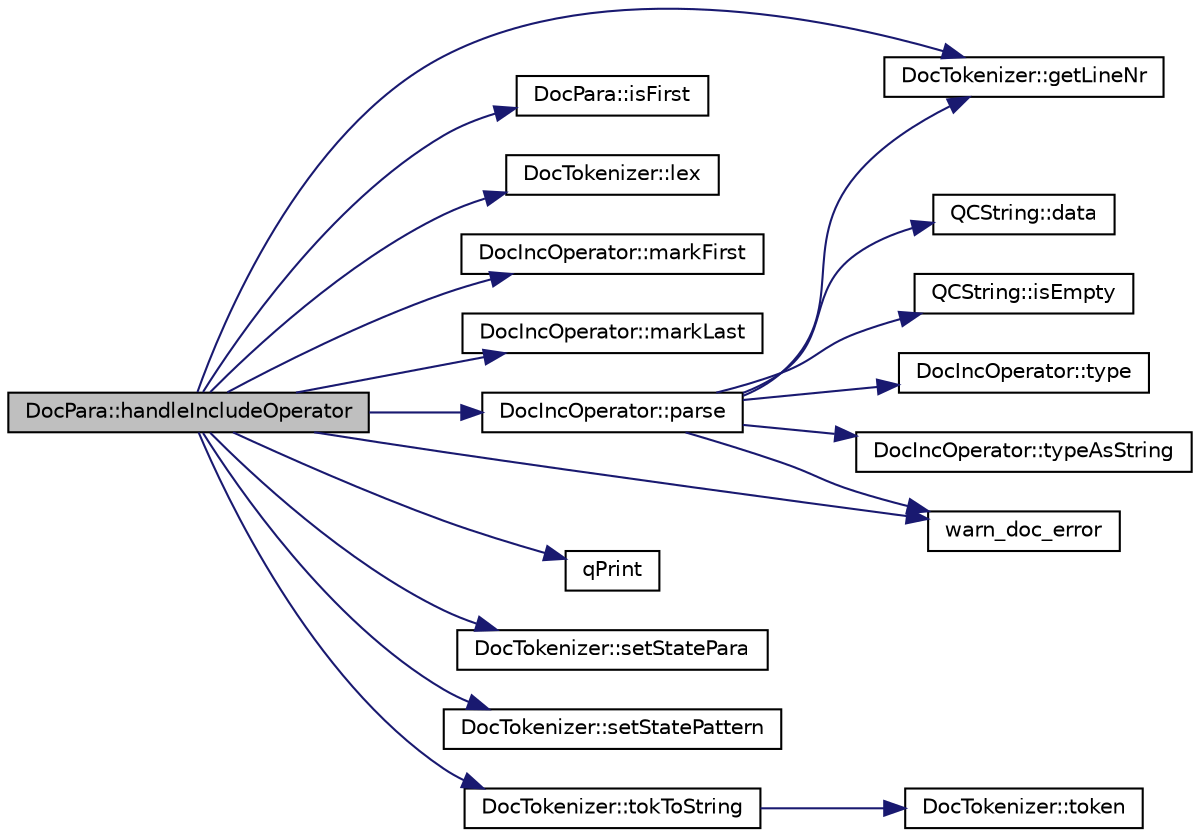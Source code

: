 digraph "DocPara::handleIncludeOperator"
{
 // LATEX_PDF_SIZE
  edge [fontname="Helvetica",fontsize="10",labelfontname="Helvetica",labelfontsize="10"];
  node [fontname="Helvetica",fontsize="10",shape=record];
  rankdir="LR";
  Node1 [label="DocPara::handleIncludeOperator",height=0.2,width=0.4,color="black", fillcolor="grey75", style="filled", fontcolor="black",tooltip=" "];
  Node1 -> Node2 [color="midnightblue",fontsize="10",style="solid",fontname="Helvetica"];
  Node2 [label="DocTokenizer::getLineNr",height=0.2,width=0.4,color="black", fillcolor="white", style="filled",URL="$classDocTokenizer.html#ae5366d3fa4095f81903bcc38ca7c88c7",tooltip=" "];
  Node1 -> Node3 [color="midnightblue",fontsize="10",style="solid",fontname="Helvetica"];
  Node3 [label="DocPara::isFirst",height=0.2,width=0.4,color="black", fillcolor="white", style="filled",URL="$classDocPara.html#a819aff0142426458d430f63e216bfb74",tooltip=" "];
  Node1 -> Node4 [color="midnightblue",fontsize="10",style="solid",fontname="Helvetica"];
  Node4 [label="DocTokenizer::lex",height=0.2,width=0.4,color="black", fillcolor="white", style="filled",URL="$classDocTokenizer.html#a8986c06e98f6abf4c375fc8a3629a3b8",tooltip=" "];
  Node1 -> Node5 [color="midnightblue",fontsize="10",style="solid",fontname="Helvetica"];
  Node5 [label="DocIncOperator::markFirst",height=0.2,width=0.4,color="black", fillcolor="white", style="filled",URL="$classDocIncOperator.html#a7a6913221a98fd408a288ae5af86cda7",tooltip=" "];
  Node1 -> Node6 [color="midnightblue",fontsize="10",style="solid",fontname="Helvetica"];
  Node6 [label="DocIncOperator::markLast",height=0.2,width=0.4,color="black", fillcolor="white", style="filled",URL="$classDocIncOperator.html#aec9d5ea066da5f168f5447c67ccc700d",tooltip=" "];
  Node1 -> Node7 [color="midnightblue",fontsize="10",style="solid",fontname="Helvetica"];
  Node7 [label="DocIncOperator::parse",height=0.2,width=0.4,color="black", fillcolor="white", style="filled",URL="$classDocIncOperator.html#a468e20836d11e4cd9e62159e169acc68",tooltip=" "];
  Node7 -> Node8 [color="midnightblue",fontsize="10",style="solid",fontname="Helvetica"];
  Node8 [label="QCString::data",height=0.2,width=0.4,color="black", fillcolor="white", style="filled",URL="$classQCString.html#ac3aa3ac1a1c36d3305eba22a2eb0d098",tooltip=" "];
  Node7 -> Node2 [color="midnightblue",fontsize="10",style="solid",fontname="Helvetica"];
  Node7 -> Node9 [color="midnightblue",fontsize="10",style="solid",fontname="Helvetica"];
  Node9 [label="QCString::isEmpty",height=0.2,width=0.4,color="black", fillcolor="white", style="filled",URL="$classQCString.html#a621c4090d69ad7d05ef8e5234376c3d8",tooltip=" "];
  Node7 -> Node10 [color="midnightblue",fontsize="10",style="solid",fontname="Helvetica"];
  Node10 [label="DocIncOperator::type",height=0.2,width=0.4,color="black", fillcolor="white", style="filled",URL="$classDocIncOperator.html#ad22086824c941ff3099faa8c45f3a02a",tooltip=" "];
  Node7 -> Node11 [color="midnightblue",fontsize="10",style="solid",fontname="Helvetica"];
  Node11 [label="DocIncOperator::typeAsString",height=0.2,width=0.4,color="black", fillcolor="white", style="filled",URL="$classDocIncOperator.html#a25dd40f0927e87f94a09973d408b76ef",tooltip=" "];
  Node7 -> Node12 [color="midnightblue",fontsize="10",style="solid",fontname="Helvetica"];
  Node12 [label="warn_doc_error",height=0.2,width=0.4,color="black", fillcolor="white", style="filled",URL="$message_8cpp.html#a64240af0f75c8052d6bb3a4d1c684936",tooltip=" "];
  Node1 -> Node13 [color="midnightblue",fontsize="10",style="solid",fontname="Helvetica"];
  Node13 [label="qPrint",height=0.2,width=0.4,color="black", fillcolor="white", style="filled",URL="$qcstring_8h.html#a9851ebb5ae2f65b4d2b1d08421edbfd2",tooltip=" "];
  Node1 -> Node14 [color="midnightblue",fontsize="10",style="solid",fontname="Helvetica"];
  Node14 [label="DocTokenizer::setStatePara",height=0.2,width=0.4,color="black", fillcolor="white", style="filled",URL="$classDocTokenizer.html#ae3c97a1c50f2345ed8a821b064752e4c",tooltip=" "];
  Node1 -> Node15 [color="midnightblue",fontsize="10",style="solid",fontname="Helvetica"];
  Node15 [label="DocTokenizer::setStatePattern",height=0.2,width=0.4,color="black", fillcolor="white", style="filled",URL="$classDocTokenizer.html#a34d618f840d6483ebe02c2eb19b66531",tooltip=" "];
  Node1 -> Node16 [color="midnightblue",fontsize="10",style="solid",fontname="Helvetica"];
  Node16 [label="DocTokenizer::tokToString",height=0.2,width=0.4,color="black", fillcolor="white", style="filled",URL="$classDocTokenizer.html#a37658bdc27c38125a5adc9e3278df7a4",tooltip=" "];
  Node16 -> Node17 [color="midnightblue",fontsize="10",style="solid",fontname="Helvetica"];
  Node17 [label="DocTokenizer::token",height=0.2,width=0.4,color="black", fillcolor="white", style="filled",URL="$classDocTokenizer.html#a060403865cc48ca7f55af46d8272282c",tooltip=" "];
  Node1 -> Node12 [color="midnightblue",fontsize="10",style="solid",fontname="Helvetica"];
}
